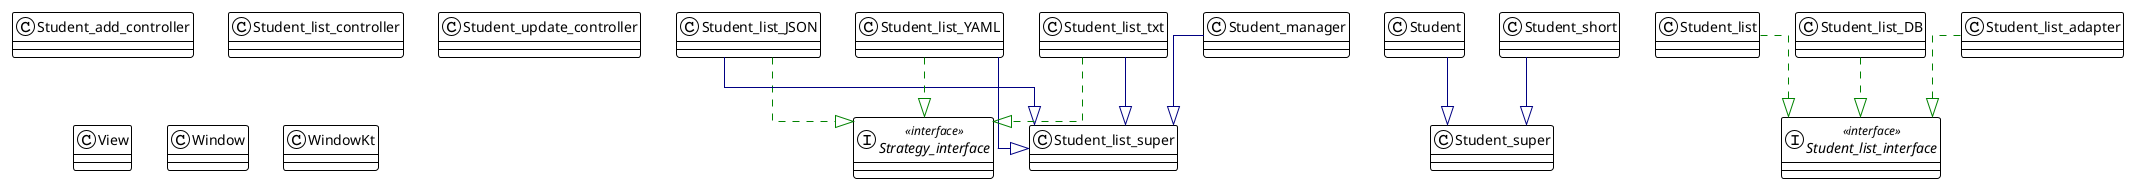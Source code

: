 @startuml

!theme plain
top to bottom direction
skinparam linetype ortho

interface Strategy_interface << interface >>
class Student
class Student_add_controller
class Student_list
class Student_list_DB
class Student_list_JSON
class Student_list_YAML
class Student_list_adapter
class Student_list_controller
interface Student_list_interface << interface >>
class Student_list_super
class Student_list_txt
class Student_manager
class Student_short
class Student_super
class Student_update_controller
class View
class Window
class WindowKt

Student                    -[#000082,plain]-^  Student_super             
Student_list               -[#008200,dashed]-^  Student_list_interface    
Student_list_DB            -[#008200,dashed]-^  Student_list_interface    
Student_list_JSON          -[#008200,dashed]-^  Strategy_interface        
Student_list_JSON          -[#000082,plain]-^  Student_list_super        
Student_list_YAML          -[#008200,dashed]-^  Strategy_interface        
Student_list_YAML          -[#000082,plain]-^  Student_list_super        
Student_list_adapter       -[#008200,dashed]-^  Student_list_interface    
Student_list_txt           -[#008200,dashed]-^  Strategy_interface        
Student_list_txt           -[#000082,plain]-^  Student_list_super        
Student_manager            -[#000082,plain]-^  Student_list_super        
Student_short              -[#000082,plain]-^  Student_super             
@enduml
